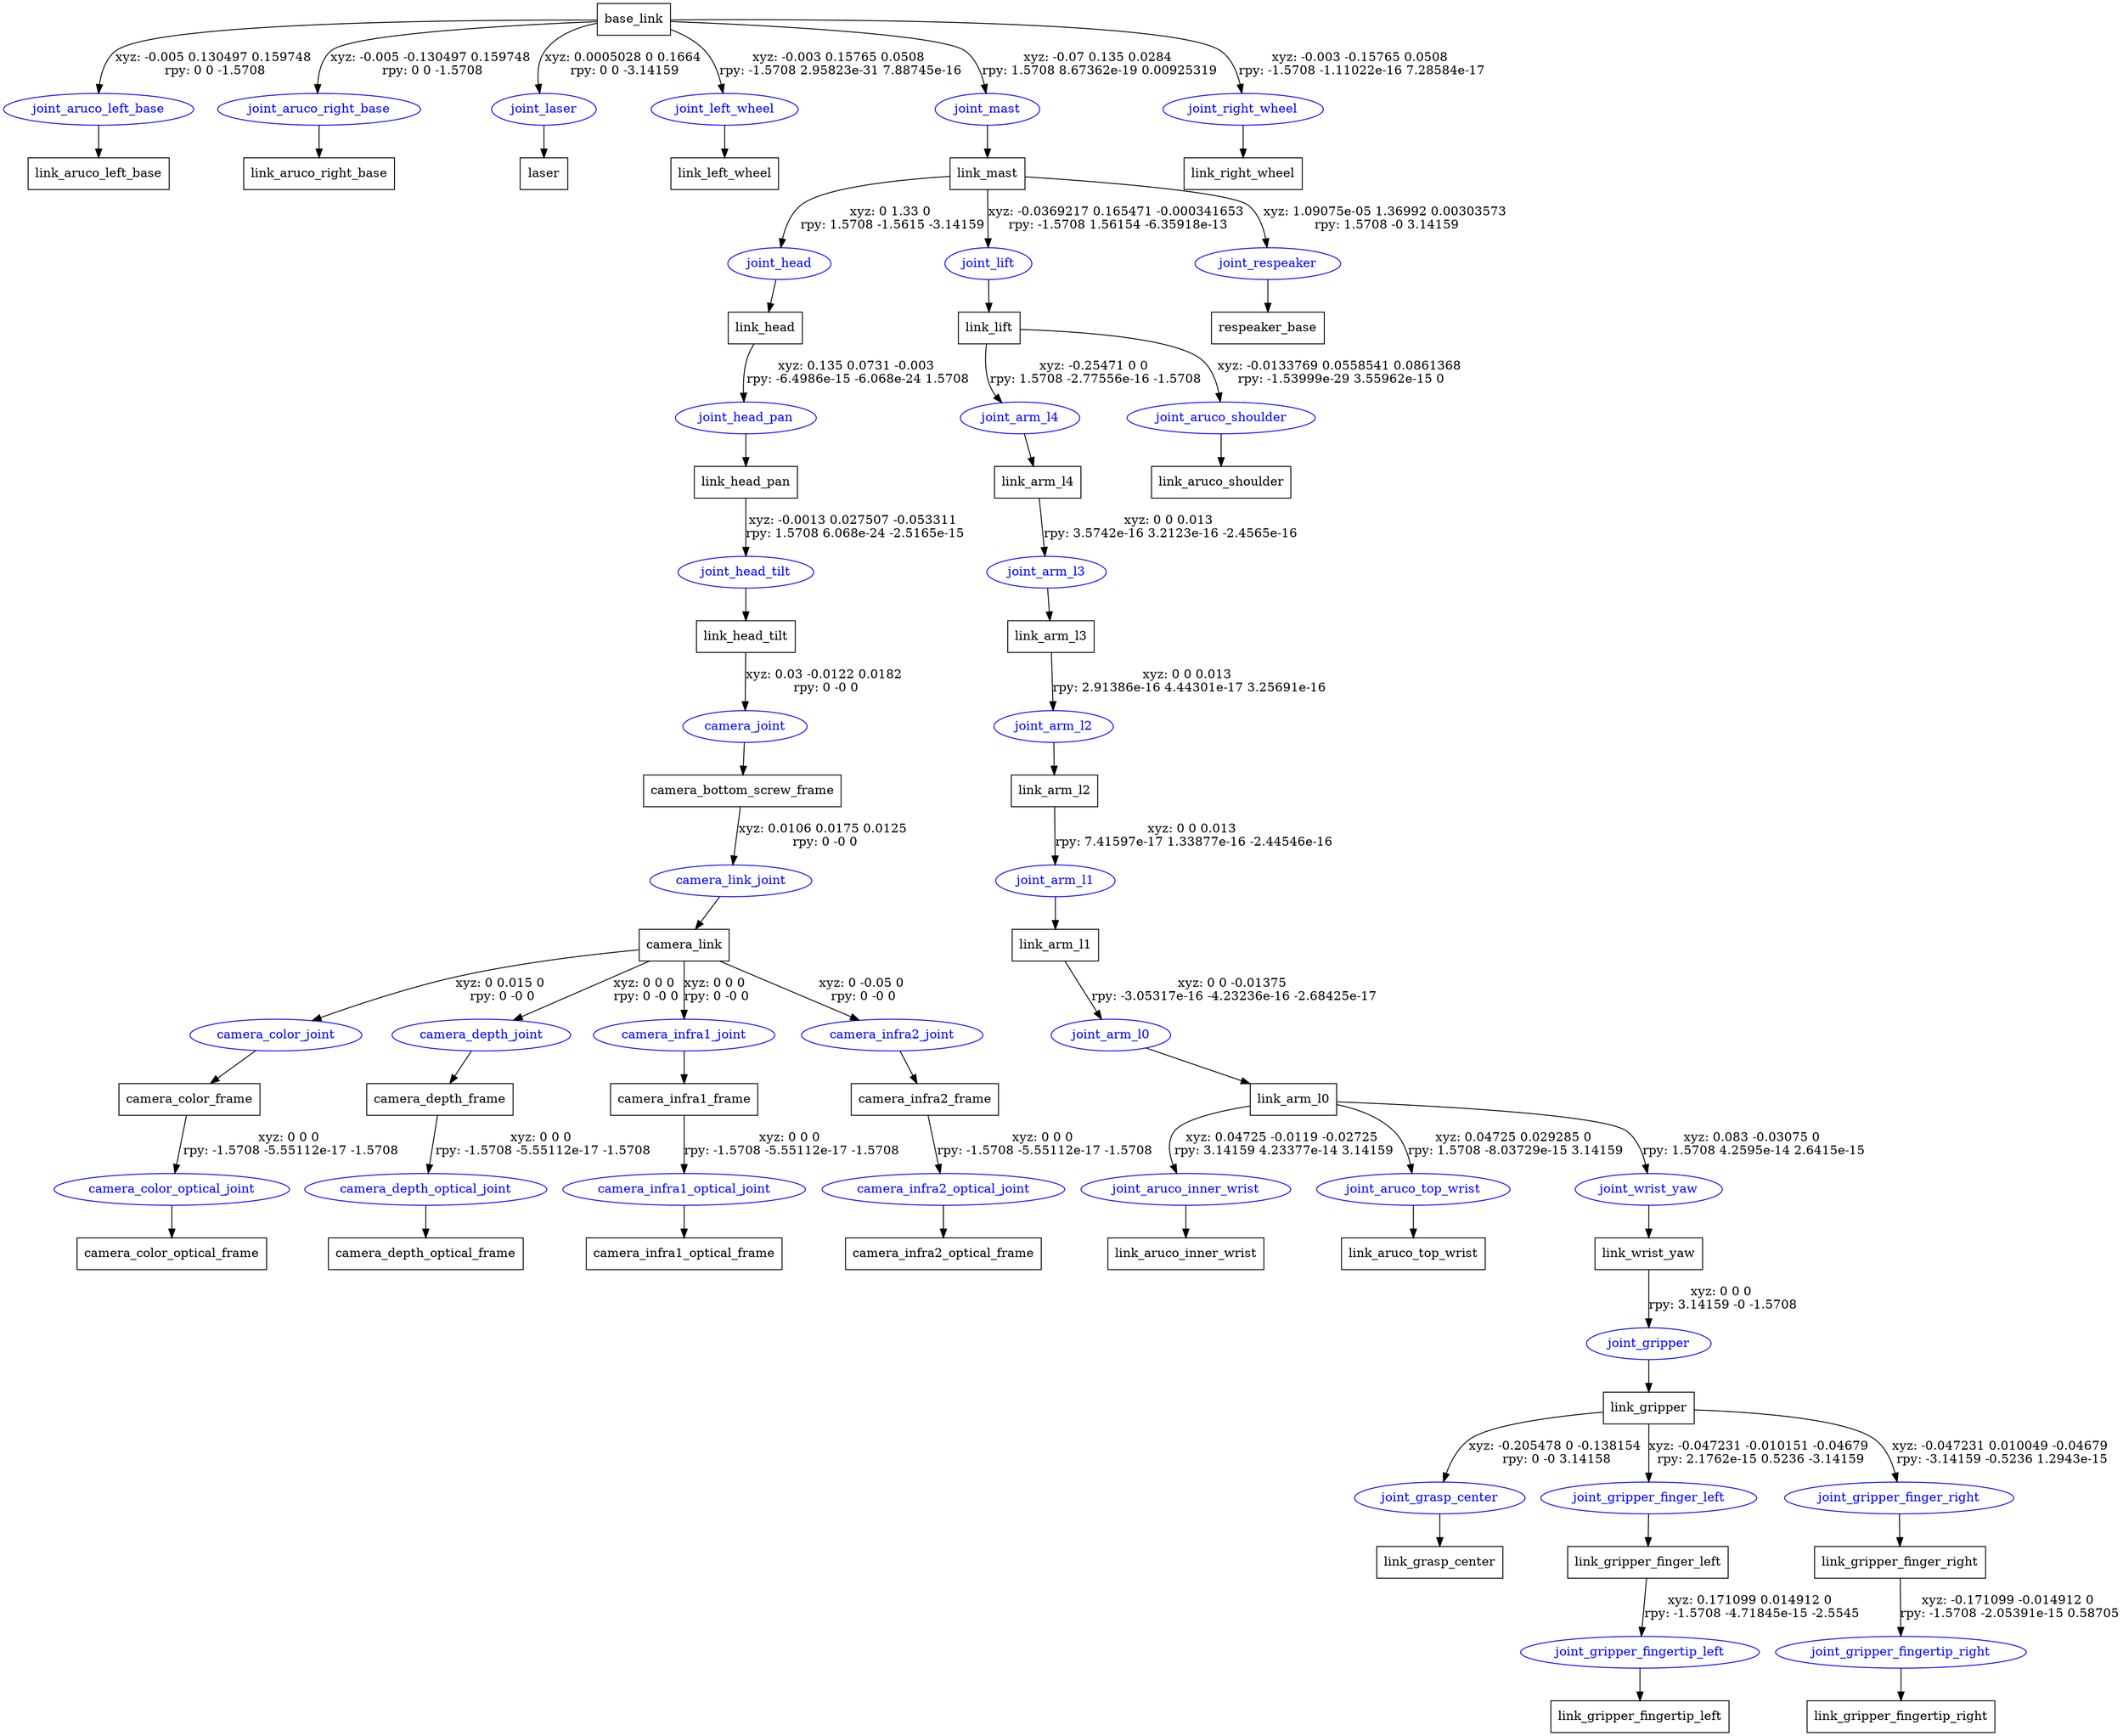 digraph G {
node [shape=box];
"base_link" [label="base_link"];
"link_aruco_left_base" [label="link_aruco_left_base"];
"link_aruco_right_base" [label="link_aruco_right_base"];
"laser" [label="laser"];
"link_left_wheel" [label="link_left_wheel"];
"link_mast" [label="link_mast"];
"link_head" [label="link_head"];
"link_head_pan" [label="link_head_pan"];
"link_head_tilt" [label="link_head_tilt"];
"camera_bottom_screw_frame" [label="camera_bottom_screw_frame"];
"camera_link" [label="camera_link"];
"camera_color_frame" [label="camera_color_frame"];
"camera_color_optical_frame" [label="camera_color_optical_frame"];
"camera_depth_frame" [label="camera_depth_frame"];
"camera_depth_optical_frame" [label="camera_depth_optical_frame"];
"camera_infra1_frame" [label="camera_infra1_frame"];
"camera_infra1_optical_frame" [label="camera_infra1_optical_frame"];
"camera_infra2_frame" [label="camera_infra2_frame"];
"camera_infra2_optical_frame" [label="camera_infra2_optical_frame"];
"link_lift" [label="link_lift"];
"link_arm_l4" [label="link_arm_l4"];
"link_arm_l3" [label="link_arm_l3"];
"link_arm_l2" [label="link_arm_l2"];
"link_arm_l1" [label="link_arm_l1"];
"link_arm_l0" [label="link_arm_l0"];
"link_aruco_inner_wrist" [label="link_aruco_inner_wrist"];
"link_aruco_top_wrist" [label="link_aruco_top_wrist"];
"link_wrist_yaw" [label="link_wrist_yaw"];
"link_gripper" [label="link_gripper"];
"link_grasp_center" [label="link_grasp_center"];
"link_gripper_finger_left" [label="link_gripper_finger_left"];
"link_gripper_fingertip_left" [label="link_gripper_fingertip_left"];
"link_gripper_finger_right" [label="link_gripper_finger_right"];
"link_gripper_fingertip_right" [label="link_gripper_fingertip_right"];
"link_aruco_shoulder" [label="link_aruco_shoulder"];
"respeaker_base" [label="respeaker_base"];
"link_right_wheel" [label="link_right_wheel"];
node [shape=ellipse, color=blue, fontcolor=blue];
"base_link" -> "joint_aruco_left_base" [label="xyz: -0.005 0.130497 0.159748 \nrpy: 0 0 -1.5708"]
"joint_aruco_left_base" -> "link_aruco_left_base"
"base_link" -> "joint_aruco_right_base" [label="xyz: -0.005 -0.130497 0.159748 \nrpy: 0 0 -1.5708"]
"joint_aruco_right_base" -> "link_aruco_right_base"
"base_link" -> "joint_laser" [label="xyz: 0.0005028 0 0.1664 \nrpy: 0 0 -3.14159"]
"joint_laser" -> "laser"
"base_link" -> "joint_left_wheel" [label="xyz: -0.003 0.15765 0.0508 \nrpy: -1.5708 2.95823e-31 7.88745e-16"]
"joint_left_wheel" -> "link_left_wheel"
"base_link" -> "joint_mast" [label="xyz: -0.07 0.135 0.0284 \nrpy: 1.5708 8.67362e-19 0.00925319"]
"joint_mast" -> "link_mast"
"link_mast" -> "joint_head" [label="xyz: 0 1.33 0 \nrpy: 1.5708 -1.5615 -3.14159"]
"joint_head" -> "link_head"
"link_head" -> "joint_head_pan" [label="xyz: 0.135 0.0731 -0.003 \nrpy: -6.4986e-15 -6.068e-24 1.5708"]
"joint_head_pan" -> "link_head_pan"
"link_head_pan" -> "joint_head_tilt" [label="xyz: -0.0013 0.027507 -0.053311 \nrpy: 1.5708 6.068e-24 -2.5165e-15"]
"joint_head_tilt" -> "link_head_tilt"
"link_head_tilt" -> "camera_joint" [label="xyz: 0.03 -0.0122 0.0182 \nrpy: 0 -0 0"]
"camera_joint" -> "camera_bottom_screw_frame"
"camera_bottom_screw_frame" -> "camera_link_joint" [label="xyz: 0.0106 0.0175 0.0125 \nrpy: 0 -0 0"]
"camera_link_joint" -> "camera_link"
"camera_link" -> "camera_color_joint" [label="xyz: 0 0.015 0 \nrpy: 0 -0 0"]
"camera_color_joint" -> "camera_color_frame"
"camera_color_frame" -> "camera_color_optical_joint" [label="xyz: 0 0 0 \nrpy: -1.5708 -5.55112e-17 -1.5708"]
"camera_color_optical_joint" -> "camera_color_optical_frame"
"camera_link" -> "camera_depth_joint" [label="xyz: 0 0 0 \nrpy: 0 -0 0"]
"camera_depth_joint" -> "camera_depth_frame"
"camera_depth_frame" -> "camera_depth_optical_joint" [label="xyz: 0 0 0 \nrpy: -1.5708 -5.55112e-17 -1.5708"]
"camera_depth_optical_joint" -> "camera_depth_optical_frame"
"camera_link" -> "camera_infra1_joint" [label="xyz: 0 0 0 \nrpy: 0 -0 0"]
"camera_infra1_joint" -> "camera_infra1_frame"
"camera_infra1_frame" -> "camera_infra1_optical_joint" [label="xyz: 0 0 0 \nrpy: -1.5708 -5.55112e-17 -1.5708"]
"camera_infra1_optical_joint" -> "camera_infra1_optical_frame"
"camera_link" -> "camera_infra2_joint" [label="xyz: 0 -0.05 0 \nrpy: 0 -0 0"]
"camera_infra2_joint" -> "camera_infra2_frame"
"camera_infra2_frame" -> "camera_infra2_optical_joint" [label="xyz: 0 0 0 \nrpy: -1.5708 -5.55112e-17 -1.5708"]
"camera_infra2_optical_joint" -> "camera_infra2_optical_frame"
"link_mast" -> "joint_lift" [label="xyz: -0.0369217 0.165471 -0.000341653 \nrpy: -1.5708 1.56154 -6.35918e-13"]
"joint_lift" -> "link_lift"
"link_lift" -> "joint_arm_l4" [label="xyz: -0.25471 0 0 \nrpy: 1.5708 -2.77556e-16 -1.5708"]
"joint_arm_l4" -> "link_arm_l4"
"link_arm_l4" -> "joint_arm_l3" [label="xyz: 0 0 0.013 \nrpy: 3.5742e-16 3.2123e-16 -2.4565e-16"]
"joint_arm_l3" -> "link_arm_l3"
"link_arm_l3" -> "joint_arm_l2" [label="xyz: 0 0 0.013 \nrpy: 2.91386e-16 4.44301e-17 3.25691e-16"]
"joint_arm_l2" -> "link_arm_l2"
"link_arm_l2" -> "joint_arm_l1" [label="xyz: 0 0 0.013 \nrpy: 7.41597e-17 1.33877e-16 -2.44546e-16"]
"joint_arm_l1" -> "link_arm_l1"
"link_arm_l1" -> "joint_arm_l0" [label="xyz: 0 0 -0.01375 \nrpy: -3.05317e-16 -4.23236e-16 -2.68425e-17"]
"joint_arm_l0" -> "link_arm_l0"
"link_arm_l0" -> "joint_aruco_inner_wrist" [label="xyz: 0.04725 -0.0119 -0.02725 \nrpy: 3.14159 4.23377e-14 3.14159"]
"joint_aruco_inner_wrist" -> "link_aruco_inner_wrist"
"link_arm_l0" -> "joint_aruco_top_wrist" [label="xyz: 0.04725 0.029285 0 \nrpy: 1.5708 -8.03729e-15 3.14159"]
"joint_aruco_top_wrist" -> "link_aruco_top_wrist"
"link_arm_l0" -> "joint_wrist_yaw" [label="xyz: 0.083 -0.03075 0 \nrpy: 1.5708 4.2595e-14 2.6415e-15"]
"joint_wrist_yaw" -> "link_wrist_yaw"
"link_wrist_yaw" -> "joint_gripper" [label="xyz: 0 0 0 \nrpy: 3.14159 -0 -1.5708"]
"joint_gripper" -> "link_gripper"
"link_gripper" -> "joint_grasp_center" [label="xyz: -0.205478 0 -0.138154 \nrpy: 0 -0 3.14158"]
"joint_grasp_center" -> "link_grasp_center"
"link_gripper" -> "joint_gripper_finger_left" [label="xyz: -0.047231 -0.010151 -0.04679 \nrpy: 2.1762e-15 0.5236 -3.14159"]
"joint_gripper_finger_left" -> "link_gripper_finger_left"
"link_gripper_finger_left" -> "joint_gripper_fingertip_left" [label="xyz: 0.171099 0.014912 0 \nrpy: -1.5708 -4.71845e-15 -2.5545"]
"joint_gripper_fingertip_left" -> "link_gripper_fingertip_left"
"link_gripper" -> "joint_gripper_finger_right" [label="xyz: -0.047231 0.010049 -0.04679 \nrpy: -3.14159 -0.5236 1.2943e-15"]
"joint_gripper_finger_right" -> "link_gripper_finger_right"
"link_gripper_finger_right" -> "joint_gripper_fingertip_right" [label="xyz: -0.171099 -0.014912 0 \nrpy: -1.5708 -2.05391e-15 0.58705"]
"joint_gripper_fingertip_right" -> "link_gripper_fingertip_right"
"link_lift" -> "joint_aruco_shoulder" [label="xyz: -0.0133769 0.0558541 0.0861368 \nrpy: -1.53999e-29 3.55962e-15 0"]
"joint_aruco_shoulder" -> "link_aruco_shoulder"
"link_mast" -> "joint_respeaker" [label="xyz: 1.09075e-05 1.36992 0.00303573 \nrpy: 1.5708 -0 3.14159"]
"joint_respeaker" -> "respeaker_base"
"base_link" -> "joint_right_wheel" [label="xyz: -0.003 -0.15765 0.0508 \nrpy: -1.5708 -1.11022e-16 7.28584e-17"]
"joint_right_wheel" -> "link_right_wheel"
}
